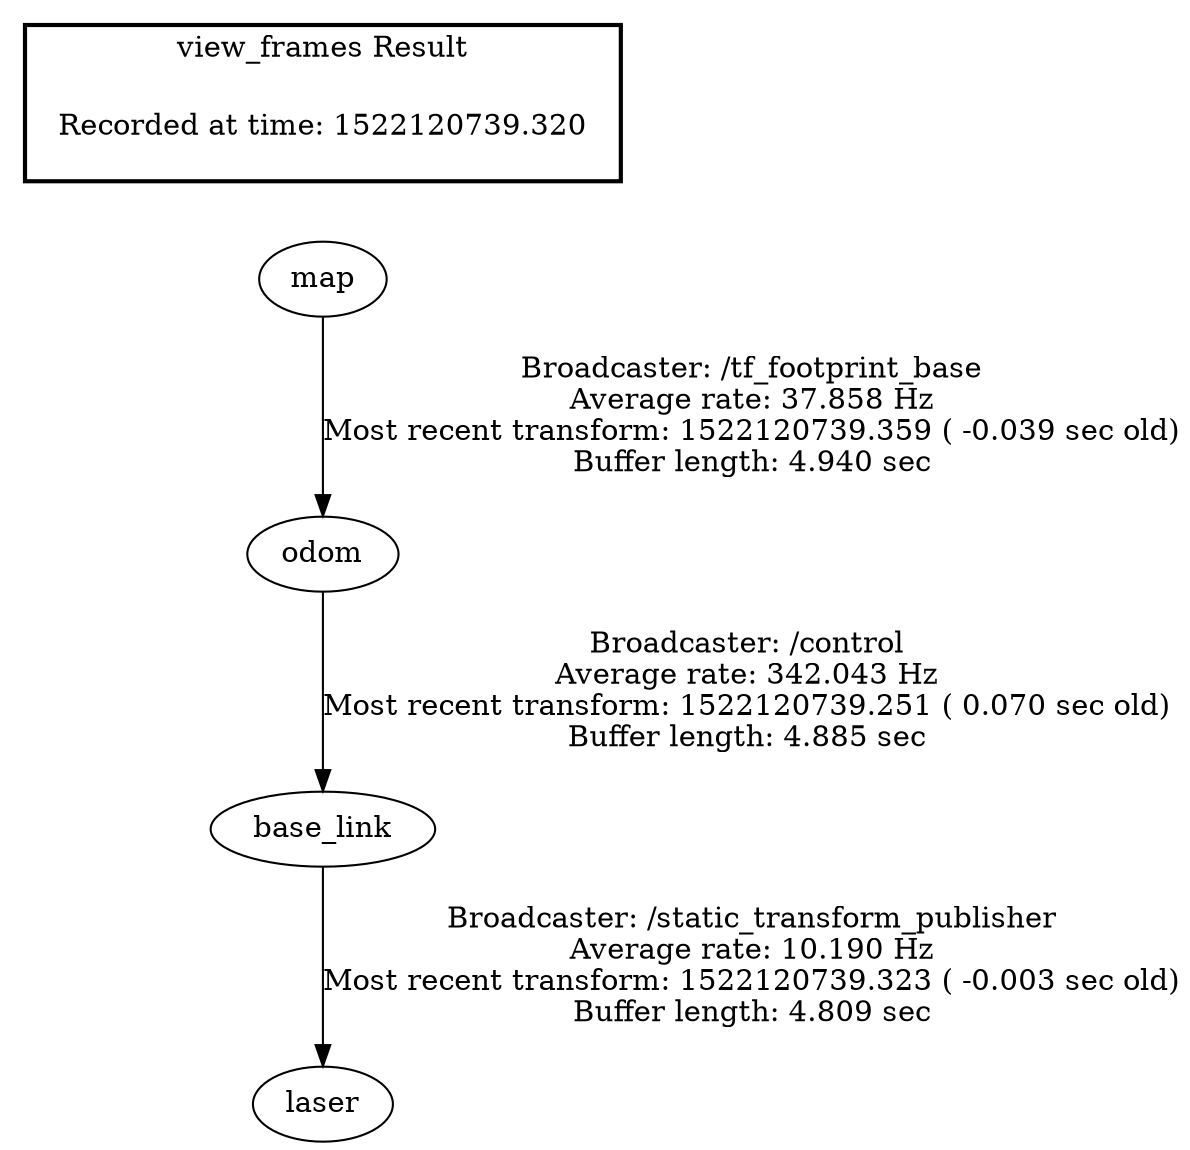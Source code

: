 digraph G {
"odom" -> "base_link"[label="Broadcaster: /control\nAverage rate: 342.043 Hz\nMost recent transform: 1522120739.251 ( 0.070 sec old)\nBuffer length: 4.885 sec\n"];
"map" -> "odom"[label="Broadcaster: /tf_footprint_base\nAverage rate: 37.858 Hz\nMost recent transform: 1522120739.359 ( -0.039 sec old)\nBuffer length: 4.940 sec\n"];
"base_link" -> "laser"[label="Broadcaster: /static_transform_publisher\nAverage rate: 10.190 Hz\nMost recent transform: 1522120739.323 ( -0.003 sec old)\nBuffer length: 4.809 sec\n"];
edge [style=invis];
 subgraph cluster_legend { style=bold; color=black; label ="view_frames Result";
"Recorded at time: 1522120739.320"[ shape=plaintext ] ;
 }->"map";
}